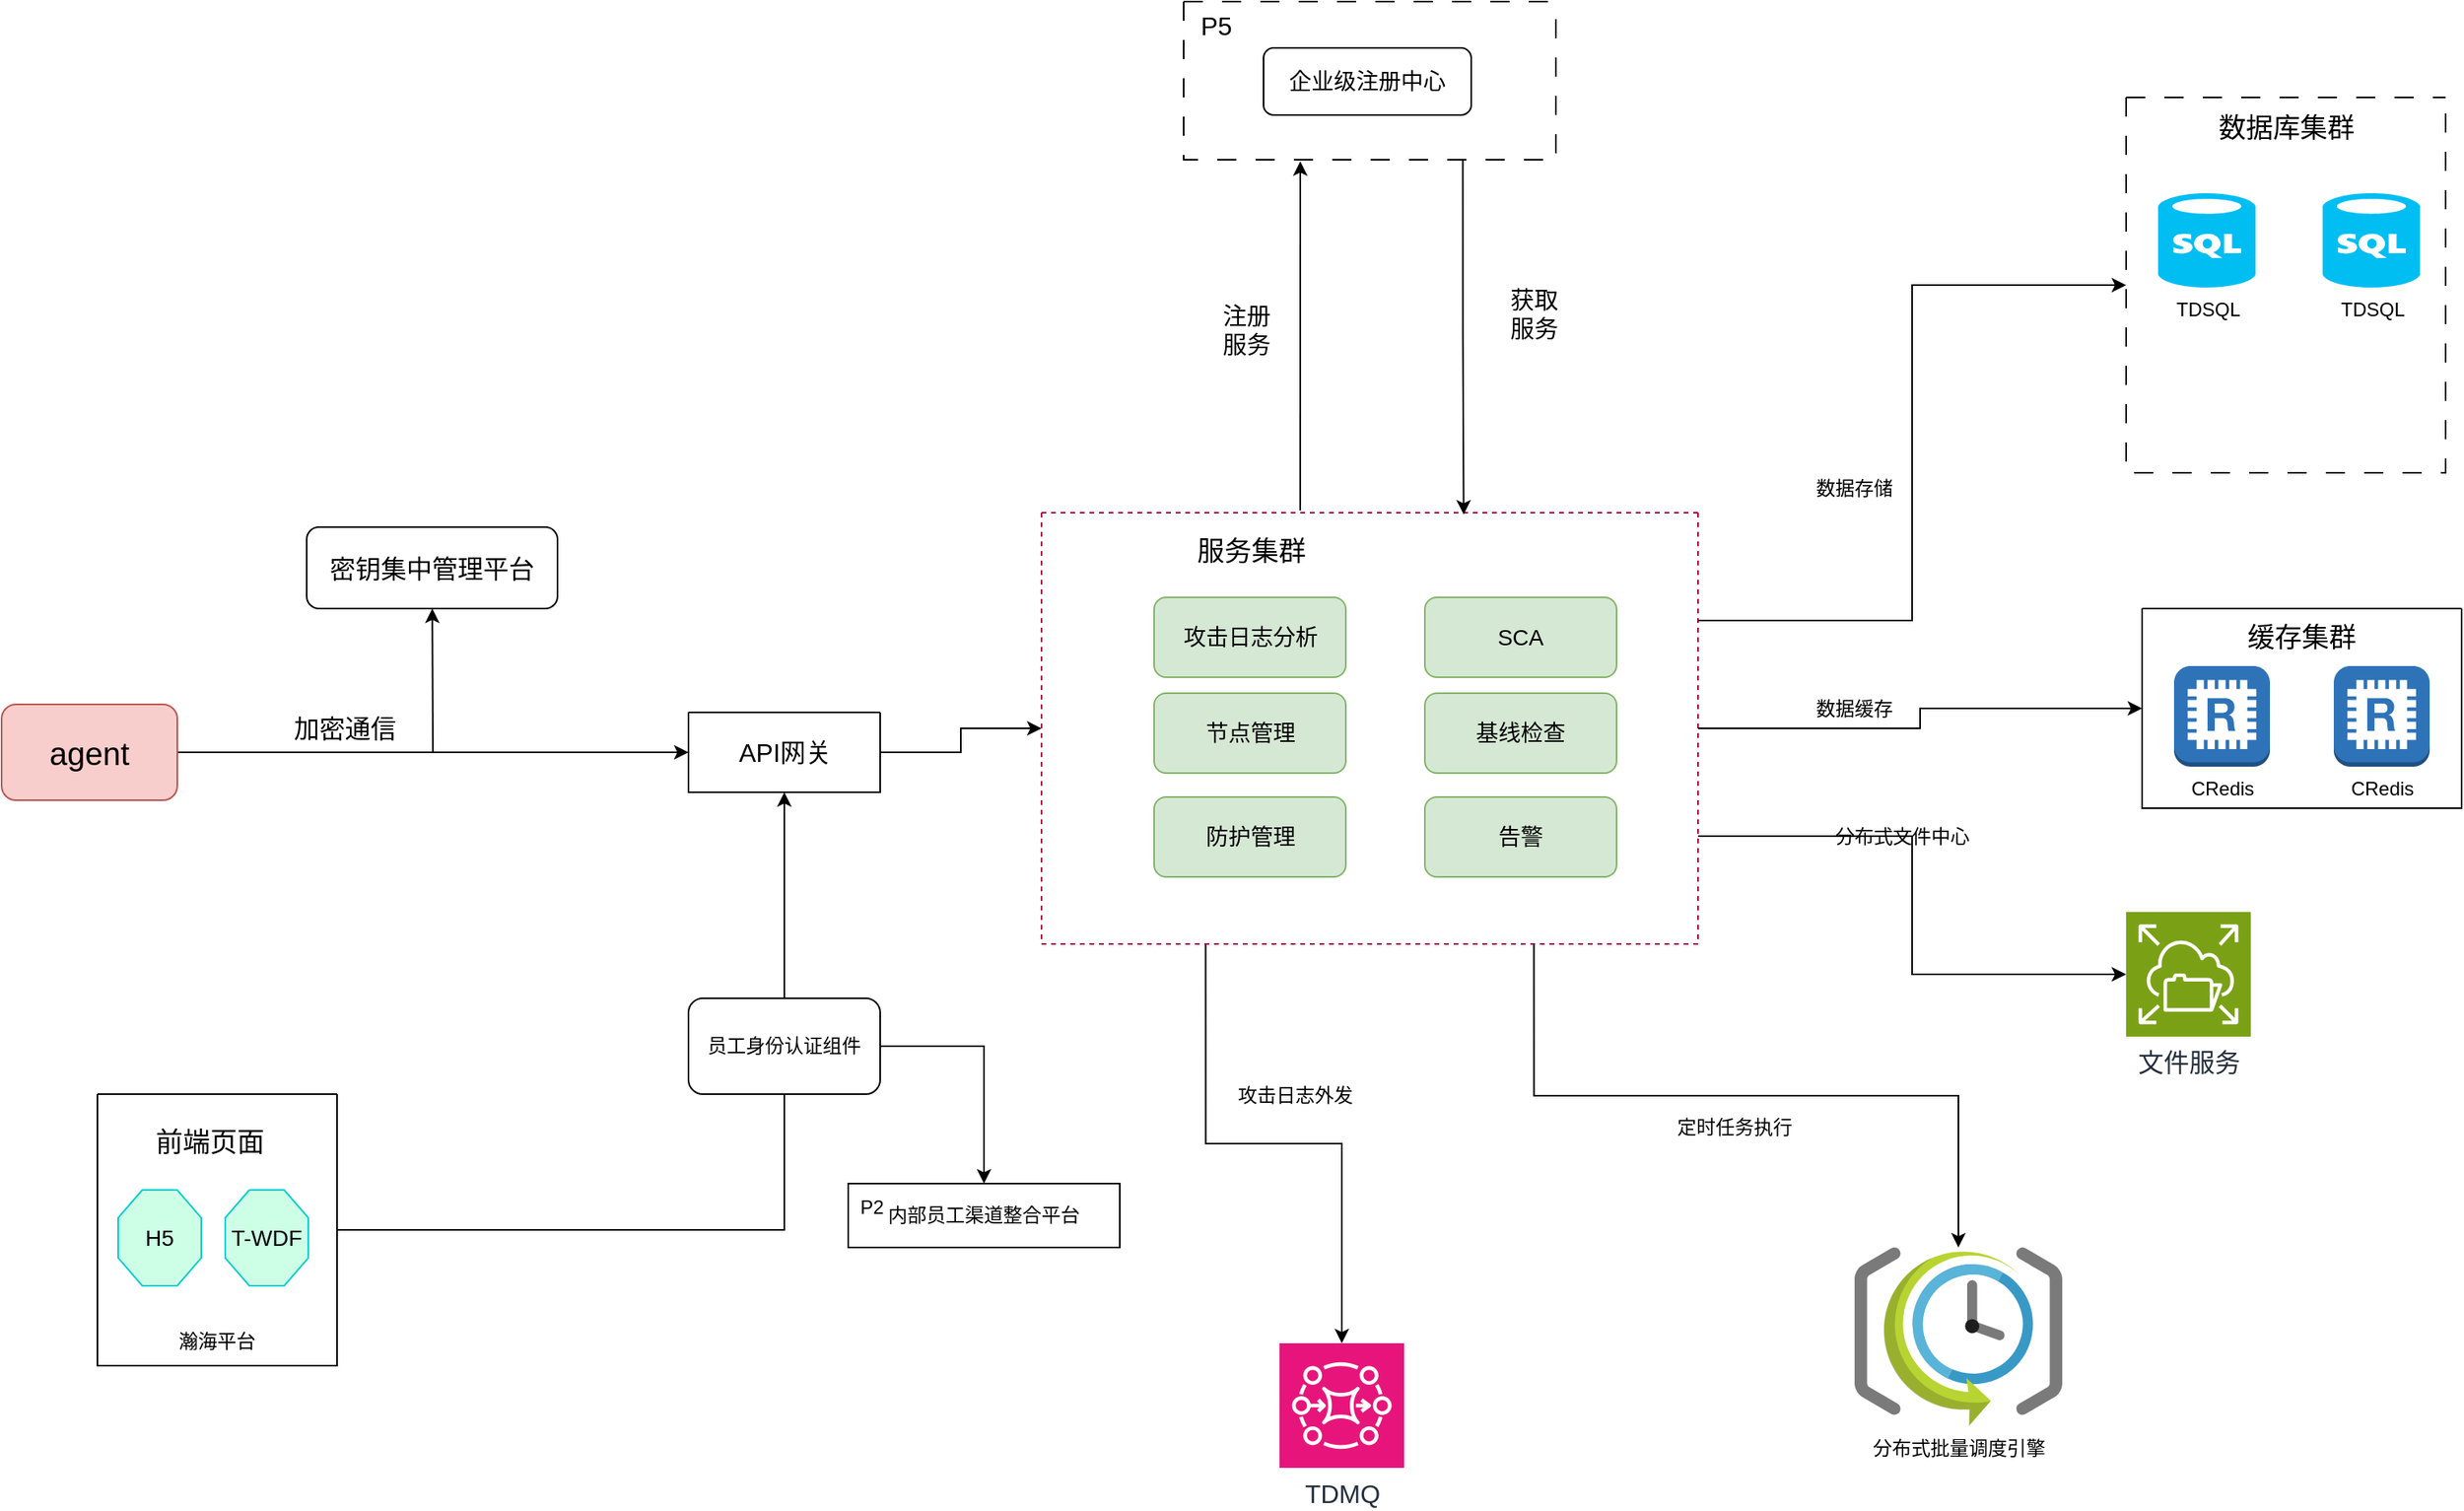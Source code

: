 <mxfile version="24.6.4" type="github">
  <diagram name="第 1 页" id="nnVzriY817aK6upAByUt">
    <mxGraphModel dx="1259" dy="1487" grid="1" gridSize="10" guides="1" tooltips="1" connect="1" arrows="1" fold="1" page="1" pageScale="1" pageWidth="1169" pageHeight="827" math="0" shadow="0">
      <root>
        <mxCell id="0" />
        <mxCell id="1" parent="0" />
        <mxCell id="IZAcpLGcn0O7dUQG-KDH-59" value="" style="swimlane;startSize=0;" parent="1" vertex="1">
          <mxGeometry x="530" y="5" width="120" height="50" as="geometry" />
        </mxCell>
        <mxCell id="IZAcpLGcn0O7dUQG-KDH-60" value="&lt;font style=&quot;font-size: 16px;&quot;&gt;API网关&lt;/font&gt;" style="text;html=1;align=center;verticalAlign=middle;resizable=0;points=[];autosize=1;strokeColor=none;fillColor=none;" parent="IZAcpLGcn0O7dUQG-KDH-59" vertex="1">
          <mxGeometry x="20" y="10" width="80" height="30" as="geometry" />
        </mxCell>
        <mxCell id="IZAcpLGcn0O7dUQG-KDH-61" style="edgeStyle=orthogonalEdgeStyle;rounded=0;orthogonalLoop=1;jettySize=auto;html=1;" parent="1" source="IZAcpLGcn0O7dUQG-KDH-59" target="IZAcpLGcn0O7dUQG-KDH-21" edge="1">
          <mxGeometry relative="1" as="geometry" />
        </mxCell>
        <mxCell id="IOApL9gUnErQdoZSXAKU-7" style="edgeStyle=orthogonalEdgeStyle;rounded=0;orthogonalLoop=1;jettySize=auto;html=1;exitX=1;exitY=0.5;exitDx=0;exitDy=0;entryX=0.5;entryY=1;entryDx=0;entryDy=0;" edge="1" parent="1" source="IZAcpLGcn0O7dUQG-KDH-16" target="IZAcpLGcn0O7dUQG-KDH-59">
          <mxGeometry relative="1" as="geometry" />
        </mxCell>
        <mxCell id="IZAcpLGcn0O7dUQG-KDH-16" value="" style="swimlane;startSize=0;" parent="1" vertex="1">
          <mxGeometry x="160" y="244" width="150" height="170" as="geometry">
            <mxRectangle x="50" y="490" width="50" height="40" as="alternateBounds" />
          </mxGeometry>
        </mxCell>
        <UserObject label="&lt;div style=&quot;font-size: 1px&quot;&gt;&lt;p style=&quot;text-align:center;margin-left:0;margin-right:0;margin-top:0px;margin-bottom:0px;text-indent:0;vertical-align:middle;direction:ltr;&quot;&gt;&lt;span style=&quot;font-size: 14px;&quot;&gt;H5&lt;/span&gt;&lt;br&gt;&lt;/p&gt;&lt;/div&gt;" tags="Background" id="IZAcpLGcn0O7dUQG-KDH-18">
          <mxCell style="verticalAlign=middle;align=center;overflow=width;vsdxID=72;fillColor=#ccffe6;gradientColor=none;shape=stencil(jZHdDoMgDIWfpvdYLpZdO/ceJuJoZGCQ/b39YNXMmcX0rge+Q1sO6Hqy7WgA1ZRiGMyDumRBnwCRvDWRUq5AN6DrPkRzieHmO9ZjW8hSXcO9vPBkHx6LBdWLpfqoM5OO/Io8VFKyUuoHnXuI2LmLZILF+pfd7LXLyieQ77X3r7n4xtGTc5zm+n4bXz7i6HXzBg==);strokeColor=#00cccc;spacingTop=-3;spacingBottom=-3;spacingLeft=-3;spacingRight=-3;points=[];labelBackgroundColor=none;rounded=0;html=1;whiteSpace=wrap;" parent="IZAcpLGcn0O7dUQG-KDH-16" vertex="1">
            <mxGeometry x="13" y="60" width="52" height="60" as="geometry" />
          </mxCell>
        </UserObject>
        <mxCell id="IZAcpLGcn0O7dUQG-KDH-19" value="前端页面" style="text;html=1;align=center;verticalAlign=middle;resizable=0;points=[];autosize=1;strokeColor=none;fillColor=none;fontSize=17;" parent="IZAcpLGcn0O7dUQG-KDH-16" vertex="1">
          <mxGeometry x="25" y="16" width="90" height="30" as="geometry" />
        </mxCell>
        <UserObject label="&lt;div style=&quot;&quot;&gt;&lt;p style=&quot;text-align: center; margin: 0px; text-indent: 0px; vertical-align: middle; direction: ltr;&quot;&gt;&lt;span style=&quot;font-size: 14px;&quot;&gt;T-WDF&lt;/span&gt;&lt;br&gt;&lt;/p&gt;&lt;/div&gt;" tags="Background" id="IZAcpLGcn0O7dUQG-KDH-63">
          <mxCell style="verticalAlign=middle;align=center;overflow=width;vsdxID=72;fillColor=#ccffe6;gradientColor=none;shape=stencil(jZHdDoMgDIWfpvdYLpZdO/ceJuJoZGCQ/b39YNXMmcX0rge+Q1sO6Hqy7WgA1ZRiGMyDumRBnwCRvDWRUq5AN6DrPkRzieHmO9ZjW8hSXcO9vPBkHx6LBdWLpfqoM5OO/Io8VFKyUuoHnXuI2LmLZILF+pfd7LXLyieQ77X3r7n4xtGTc5zm+n4bXz7i6HXzBg==);strokeColor=#00cccc;spacingTop=-3;spacingBottom=-3;spacingLeft=-3;spacingRight=-3;points=[];labelBackgroundColor=none;rounded=0;html=1;whiteSpace=wrap;" parent="IZAcpLGcn0O7dUQG-KDH-16" vertex="1">
            <mxGeometry x="80" y="60" width="52" height="60" as="geometry" />
          </mxCell>
        </UserObject>
        <mxCell id="IOApL9gUnErQdoZSXAKU-2" value="瀚海平台" style="text;html=1;align=center;verticalAlign=middle;whiteSpace=wrap;rounded=0;" vertex="1" parent="IZAcpLGcn0O7dUQG-KDH-16">
          <mxGeometry x="45" y="140" width="60" height="30" as="geometry" />
        </mxCell>
        <mxCell id="IZAcpLGcn0O7dUQG-KDH-67" value="内部员工渠道整合平台" style="whiteSpace=wrap;html=1;" parent="1" vertex="1">
          <mxGeometry x="630" y="300" width="170" height="40" as="geometry" />
        </mxCell>
        <mxCell id="IOApL9gUnErQdoZSXAKU-1" value="P2" style="text;html=1;align=center;verticalAlign=middle;whiteSpace=wrap;rounded=0;" vertex="1" parent="1">
          <mxGeometry x="630" y="300" width="30" height="30" as="geometry" />
        </mxCell>
        <mxCell id="IOApL9gUnErQdoZSXAKU-14" style="edgeStyle=orthogonalEdgeStyle;rounded=0;orthogonalLoop=1;jettySize=auto;html=1;exitX=0.25;exitY=1;exitDx=0;exitDy=0;" edge="1" parent="1" source="IZAcpLGcn0O7dUQG-KDH-21" target="IZAcpLGcn0O7dUQG-KDH-64">
          <mxGeometry relative="1" as="geometry" />
        </mxCell>
        <mxCell id="IOApL9gUnErQdoZSXAKU-16" style="edgeStyle=orthogonalEdgeStyle;rounded=0;orthogonalLoop=1;jettySize=auto;html=1;exitX=0.75;exitY=1;exitDx=0;exitDy=0;" edge="1" parent="1" source="IZAcpLGcn0O7dUQG-KDH-21" target="IOApL9gUnErQdoZSXAKU-15">
          <mxGeometry relative="1" as="geometry" />
        </mxCell>
        <mxCell id="IZAcpLGcn0O7dUQG-KDH-21" value="" style="swimlane;startSize=0;dashed=1;fillColor=#d80073;strokeColor=#A50040;fontColor=#ffffff;" parent="1" vertex="1">
          <mxGeometry x="751" y="-120" width="411" height="270" as="geometry" />
        </mxCell>
        <mxCell id="ZxG8DOypIiTcq-T04Ppu-20" value="攻击日志分析" style="rounded=1;whiteSpace=wrap;html=1;fontSize=14;fillColor=#d5e8d4;strokeColor=#82b366;" parent="IZAcpLGcn0O7dUQG-KDH-21" vertex="1">
          <mxGeometry x="70.5" y="53" width="120" height="50" as="geometry" />
        </mxCell>
        <mxCell id="ZxG8DOypIiTcq-T04Ppu-21" value="节点管理" style="rounded=1;whiteSpace=wrap;html=1;fontSize=14;fillColor=#d5e8d4;strokeColor=#82b366;" parent="IZAcpLGcn0O7dUQG-KDH-21" vertex="1">
          <mxGeometry x="70.5" y="113" width="120" height="50" as="geometry" />
        </mxCell>
        <mxCell id="IZAcpLGcn0O7dUQG-KDH-22" value="服务集群" style="text;html=1;align=center;verticalAlign=middle;resizable=0;points=[];autosize=1;strokeColor=none;fillColor=none;fontSize=17;" parent="IZAcpLGcn0O7dUQG-KDH-21" vertex="1">
          <mxGeometry x="85.5" y="10" width="90" height="30" as="geometry" />
        </mxCell>
        <mxCell id="IZAcpLGcn0O7dUQG-KDH-45" value="防护管理" style="rounded=1;whiteSpace=wrap;html=1;fontSize=14;fillColor=#d5e8d4;strokeColor=#82b366;" parent="IZAcpLGcn0O7dUQG-KDH-21" vertex="1">
          <mxGeometry x="70.5" y="178" width="120" height="50" as="geometry" />
        </mxCell>
        <mxCell id="IOApL9gUnErQdoZSXAKU-3" value="SCA" style="rounded=1;whiteSpace=wrap;html=1;fontSize=14;fillColor=#d5e8d4;strokeColor=#82b366;" vertex="1" parent="IZAcpLGcn0O7dUQG-KDH-21">
          <mxGeometry x="240" y="53" width="120" height="50" as="geometry" />
        </mxCell>
        <mxCell id="IOApL9gUnErQdoZSXAKU-4" value="基线检查" style="rounded=1;whiteSpace=wrap;html=1;fontSize=14;fillColor=#d5e8d4;strokeColor=#82b366;" vertex="1" parent="IZAcpLGcn0O7dUQG-KDH-21">
          <mxGeometry x="240" y="113" width="120" height="50" as="geometry" />
        </mxCell>
        <mxCell id="IOApL9gUnErQdoZSXAKU-20" value="告警" style="rounded=1;whiteSpace=wrap;html=1;fontSize=14;fillColor=#d5e8d4;strokeColor=#82b366;" vertex="1" parent="IZAcpLGcn0O7dUQG-KDH-21">
          <mxGeometry x="240" y="178" width="120" height="50" as="geometry" />
        </mxCell>
        <mxCell id="IZAcpLGcn0O7dUQG-KDH-50" style="edgeStyle=orthogonalEdgeStyle;rounded=0;orthogonalLoop=1;jettySize=auto;html=1;exitX=1;exitY=0.25;exitDx=0;exitDy=0;entryX=0;entryY=0.5;entryDx=0;entryDy=0;" parent="1" source="IZAcpLGcn0O7dUQG-KDH-21" target="IZAcpLGcn0O7dUQG-KDH-27" edge="1">
          <mxGeometry relative="1" as="geometry" />
        </mxCell>
        <mxCell id="IZAcpLGcn0O7dUQG-KDH-48" style="edgeStyle=orthogonalEdgeStyle;rounded=0;orthogonalLoop=1;jettySize=auto;html=1;exitX=1;exitY=0.5;exitDx=0;exitDy=0;entryX=0;entryY=0.5;entryDx=0;entryDy=0;" parent="1" source="IZAcpLGcn0O7dUQG-KDH-21" target="IZAcpLGcn0O7dUQG-KDH-53" edge="1">
          <mxGeometry relative="1" as="geometry" />
        </mxCell>
        <mxCell id="IZAcpLGcn0O7dUQG-KDH-56" style="edgeStyle=orthogonalEdgeStyle;rounded=0;orthogonalLoop=1;jettySize=auto;html=1;exitX=1;exitY=0.75;exitDx=0;exitDy=0;entryX=0;entryY=0.5;entryDx=0;entryDy=0;entryPerimeter=0;" parent="1" source="IZAcpLGcn0O7dUQG-KDH-21" target="IZAcpLGcn0O7dUQG-KDH-52" edge="1">
          <mxGeometry relative="1" as="geometry" />
        </mxCell>
        <mxCell id="IZAcpLGcn0O7dUQG-KDH-64" value="TDMQ" style="sketch=0;points=[[0,0,0],[0.25,0,0],[0.5,0,0],[0.75,0,0],[1,0,0],[0,1,0],[0.25,1,0],[0.5,1,0],[0.75,1,0],[1,1,0],[0,0.25,0],[0,0.5,0],[0,0.75,0],[1,0.25,0],[1,0.5,0],[1,0.75,0]];outlineConnect=0;fontColor=#232F3E;fillColor=#E7157B;strokeColor=#ffffff;dashed=0;verticalLabelPosition=bottom;verticalAlign=top;align=center;html=1;fontSize=16;fontStyle=0;aspect=fixed;shape=mxgraph.aws4.resourceIcon;resIcon=mxgraph.aws4.mq;" parent="1" vertex="1">
          <mxGeometry x="900" y="400" width="78" height="78" as="geometry" />
        </mxCell>
        <mxCell id="IZAcpLGcn0O7dUQG-KDH-52" value="&lt;font style=&quot;font-size: 16px;&quot;&gt;文件服务&lt;/font&gt;" style="sketch=0;points=[[0,0,0],[0.25,0,0],[0.5,0,0],[0.75,0,0],[1,0,0],[0,1,0],[0.25,1,0],[0.5,1,0],[0.75,1,0],[1,1,0],[0,0.25,0],[0,0.5,0],[0,0.75,0],[1,0.25,0],[1,0.5,0],[1,0.75,0]];outlineConnect=0;fontColor=#232F3E;fillColor=#7AA116;strokeColor=#ffffff;dashed=0;verticalLabelPosition=bottom;verticalAlign=top;align=center;html=1;fontSize=12;fontStyle=0;aspect=fixed;shape=mxgraph.aws4.resourceIcon;resIcon=mxgraph.aws4.elastic_file_system;" parent="1" vertex="1">
          <mxGeometry x="1430" y="130" width="78" height="78" as="geometry" />
        </mxCell>
        <mxCell id="IOApL9gUnErQdoZSXAKU-12" style="edgeStyle=orthogonalEdgeStyle;rounded=0;orthogonalLoop=1;jettySize=auto;html=1;exitX=0.75;exitY=1;exitDx=0;exitDy=0;entryX=0.643;entryY=0.004;entryDx=0;entryDy=0;entryPerimeter=0;" edge="1" parent="1" source="IZAcpLGcn0O7dUQG-KDH-33" target="IZAcpLGcn0O7dUQG-KDH-21">
          <mxGeometry relative="1" as="geometry" />
        </mxCell>
        <mxCell id="IZAcpLGcn0O7dUQG-KDH-33" value="" style="swimlane;startSize=0;dashed=1;dashPattern=12 12;fontSize=13;" parent="1" vertex="1">
          <mxGeometry x="840" y="-440" width="233" height="99" as="geometry" />
        </mxCell>
        <mxCell id="IZAcpLGcn0O7dUQG-KDH-35" value="企业级注册中心" style="rounded=1;whiteSpace=wrap;html=1;fontSize=14;" parent="IZAcpLGcn0O7dUQG-KDH-33" vertex="1">
          <mxGeometry x="50" y="29" width="130" height="42" as="geometry" />
        </mxCell>
        <mxCell id="IZAcpLGcn0O7dUQG-KDH-34" value="P5" style="text;html=1;align=center;verticalAlign=middle;resizable=0;points=[];autosize=1;strokeColor=none;fillColor=none;fontSize=16;" parent="IZAcpLGcn0O7dUQG-KDH-33" vertex="1">
          <mxGeometry width="40" height="30" as="geometry" />
        </mxCell>
        <mxCell id="IZAcpLGcn0O7dUQG-KDH-53" value="" style="swimlane;startSize=0;" parent="1" vertex="1">
          <mxGeometry x="1440" y="-60" width="200" height="125" as="geometry" />
        </mxCell>
        <mxCell id="IZAcpLGcn0O7dUQG-KDH-46" value="CRedis" style="outlineConnect=0;dashed=0;verticalLabelPosition=bottom;verticalAlign=top;align=center;html=1;shape=mxgraph.aws3.redis;fillColor=#2E73B8;gradientColor=none;" parent="IZAcpLGcn0O7dUQG-KDH-53" vertex="1">
          <mxGeometry x="20" y="36" width="60" height="63" as="geometry" />
        </mxCell>
        <mxCell id="IZAcpLGcn0O7dUQG-KDH-55" value="CRedis" style="outlineConnect=0;dashed=0;verticalLabelPosition=bottom;verticalAlign=top;align=center;html=1;shape=mxgraph.aws3.redis;fillColor=#2E73B8;gradientColor=none;" parent="IZAcpLGcn0O7dUQG-KDH-53" vertex="1">
          <mxGeometry x="120" y="36" width="60" height="63" as="geometry" />
        </mxCell>
        <mxCell id="IZAcpLGcn0O7dUQG-KDH-49" value="缓存集群" style="text;html=1;align=center;verticalAlign=middle;whiteSpace=wrap;rounded=0;fontSize=17;" parent="IZAcpLGcn0O7dUQG-KDH-53" vertex="1">
          <mxGeometry x="65" y="9" width="70" height="20" as="geometry" />
        </mxCell>
        <mxCell id="IZAcpLGcn0O7dUQG-KDH-27" value="" style="swimlane;startSize=0;dashed=1;dashPattern=12 12;" parent="1" vertex="1">
          <mxGeometry x="1430" y="-380" width="200" height="235" as="geometry" />
        </mxCell>
        <mxCell id="IZAcpLGcn0O7dUQG-KDH-28" value="数据库集群" style="text;html=1;align=center;verticalAlign=middle;resizable=0;points=[];autosize=1;strokeColor=none;fillColor=none;strokeWidth=1;fontSize=17;" parent="IZAcpLGcn0O7dUQG-KDH-27" vertex="1">
          <mxGeometry x="45" y="5" width="110" height="30" as="geometry" />
        </mxCell>
        <mxCell id="IZAcpLGcn0O7dUQG-KDH-47" value="TDSQL" style="verticalLabelPosition=bottom;html=1;verticalAlign=top;align=center;strokeColor=none;fillColor=#00BEF2;shape=mxgraph.azure.sql_database;" parent="IZAcpLGcn0O7dUQG-KDH-27" vertex="1">
          <mxGeometry x="123" y="60" width="61" height="59" as="geometry" />
        </mxCell>
        <mxCell id="IZAcpLGcn0O7dUQG-KDH-51" value="TDSQL" style="verticalLabelPosition=bottom;html=1;verticalAlign=top;align=center;strokeColor=none;fillColor=#00BEF2;shape=mxgraph.azure.sql_database;" parent="IZAcpLGcn0O7dUQG-KDH-27" vertex="1">
          <mxGeometry x="20" y="60" width="61" height="59" as="geometry" />
        </mxCell>
        <mxCell id="IZAcpLGcn0O7dUQG-KDH-43" value="注册&lt;div style=&quot;font-size: 15px;&quot;&gt;服务&lt;/div&gt;" style="text;html=1;align=center;verticalAlign=middle;whiteSpace=wrap;rounded=0;fontSize=15;" parent="1" vertex="1">
          <mxGeometry x="850" y="-260" width="59" height="50" as="geometry" />
        </mxCell>
        <mxCell id="IZAcpLGcn0O7dUQG-KDH-44" value="&lt;div style=&quot;font-size: 15px;&quot;&gt;获取&lt;/div&gt;&lt;div style=&quot;font-size: 15px;&quot;&gt;服务&lt;/div&gt;" style="text;html=1;align=center;verticalAlign=middle;whiteSpace=wrap;rounded=0;fontSize=15;" parent="1" vertex="1">
          <mxGeometry x="1030" y="-270" width="59" height="50" as="geometry" />
        </mxCell>
        <mxCell id="IOApL9gUnErQdoZSXAKU-6" style="edgeStyle=orthogonalEdgeStyle;rounded=0;orthogonalLoop=1;jettySize=auto;html=1;entryX=0;entryY=0.5;entryDx=0;entryDy=0;" edge="1" parent="1" source="IOApL9gUnErQdoZSXAKU-5" target="IZAcpLGcn0O7dUQG-KDH-59">
          <mxGeometry relative="1" as="geometry" />
        </mxCell>
        <mxCell id="IOApL9gUnErQdoZSXAKU-5" value="agent" style="rounded=1;whiteSpace=wrap;html=1;fillColor=#f8cecc;strokeColor=#b85450;fontSize=20;" vertex="1" parent="1">
          <mxGeometry x="100" width="110" height="60" as="geometry" />
        </mxCell>
        <mxCell id="IOApL9gUnErQdoZSXAKU-8" value="密钥集中管理平台" style="rounded=1;whiteSpace=wrap;html=1;fontSize=16;" vertex="1" parent="1">
          <mxGeometry x="291" y="-111" width="157" height="51" as="geometry" />
        </mxCell>
        <mxCell id="IOApL9gUnErQdoZSXAKU-9" value="" style="endArrow=classic;html=1;rounded=0;" edge="1" parent="1" target="IOApL9gUnErQdoZSXAKU-8">
          <mxGeometry width="50" height="50" relative="1" as="geometry">
            <mxPoint x="370" y="30" as="sourcePoint" />
            <mxPoint x="440" y="120" as="targetPoint" />
          </mxGeometry>
        </mxCell>
        <mxCell id="IOApL9gUnErQdoZSXAKU-10" value="加密通信" style="text;html=1;align=center;verticalAlign=middle;whiteSpace=wrap;rounded=0;fontSize=16;" vertex="1" parent="1">
          <mxGeometry x="270" width="90" height="30" as="geometry" />
        </mxCell>
        <mxCell id="IOApL9gUnErQdoZSXAKU-11" value="" style="endArrow=classic;html=1;rounded=0;exitX=0.394;exitY=-0.005;exitDx=0;exitDy=0;exitPerimeter=0;" edge="1" parent="1" source="IZAcpLGcn0O7dUQG-KDH-21">
          <mxGeometry width="50" height="50" relative="1" as="geometry">
            <mxPoint x="870" y="-260" as="sourcePoint" />
            <mxPoint x="913" y="-340" as="targetPoint" />
          </mxGeometry>
        </mxCell>
        <mxCell id="IOApL9gUnErQdoZSXAKU-15" value="分布式批量调度引擎" style="image;sketch=0;aspect=fixed;html=1;points=[];align=center;fontSize=12;image=img/lib/mscae/SchedulerJobCollection.svg;" vertex="1" parent="1">
          <mxGeometry x="1260" y="340" width="130" height="111.8" as="geometry" />
        </mxCell>
        <mxCell id="IOApL9gUnErQdoZSXAKU-18" value="定时任务执行" style="text;html=1;align=center;verticalAlign=middle;whiteSpace=wrap;rounded=0;" vertex="1" parent="1">
          <mxGeometry x="1140" y="250" width="90" height="30" as="geometry" />
        </mxCell>
        <mxCell id="IOApL9gUnErQdoZSXAKU-19" value="攻击日志外发" style="text;html=1;align=center;verticalAlign=middle;whiteSpace=wrap;rounded=0;" vertex="1" parent="1">
          <mxGeometry x="870" y="230" width="80" height="30" as="geometry" />
        </mxCell>
        <mxCell id="IOApL9gUnErQdoZSXAKU-21" value="数据存储" style="text;html=1;align=center;verticalAlign=middle;whiteSpace=wrap;rounded=0;" vertex="1" parent="1">
          <mxGeometry x="1230" y="-150" width="60" height="30" as="geometry" />
        </mxCell>
        <mxCell id="IOApL9gUnErQdoZSXAKU-22" value="数据缓存" style="text;html=1;align=center;verticalAlign=middle;whiteSpace=wrap;rounded=0;" vertex="1" parent="1">
          <mxGeometry x="1230" y="-12.5" width="60" height="30" as="geometry" />
        </mxCell>
        <mxCell id="IOApL9gUnErQdoZSXAKU-23" value="分布式文件中心" style="text;html=1;align=center;verticalAlign=middle;whiteSpace=wrap;rounded=0;" vertex="1" parent="1">
          <mxGeometry x="1240" y="65" width="100" height="35" as="geometry" />
        </mxCell>
        <mxCell id="IOApL9gUnErQdoZSXAKU-26" style="edgeStyle=orthogonalEdgeStyle;rounded=0;orthogonalLoop=1;jettySize=auto;html=1;exitX=1;exitY=0.5;exitDx=0;exitDy=0;" edge="1" parent="1" source="IOApL9gUnErQdoZSXAKU-25" target="IZAcpLGcn0O7dUQG-KDH-67">
          <mxGeometry relative="1" as="geometry" />
        </mxCell>
        <mxCell id="IOApL9gUnErQdoZSXAKU-25" value="员工身份认证组件" style="rounded=1;whiteSpace=wrap;html=1;" vertex="1" parent="1">
          <mxGeometry x="530" y="184" width="120" height="60" as="geometry" />
        </mxCell>
      </root>
    </mxGraphModel>
  </diagram>
</mxfile>
